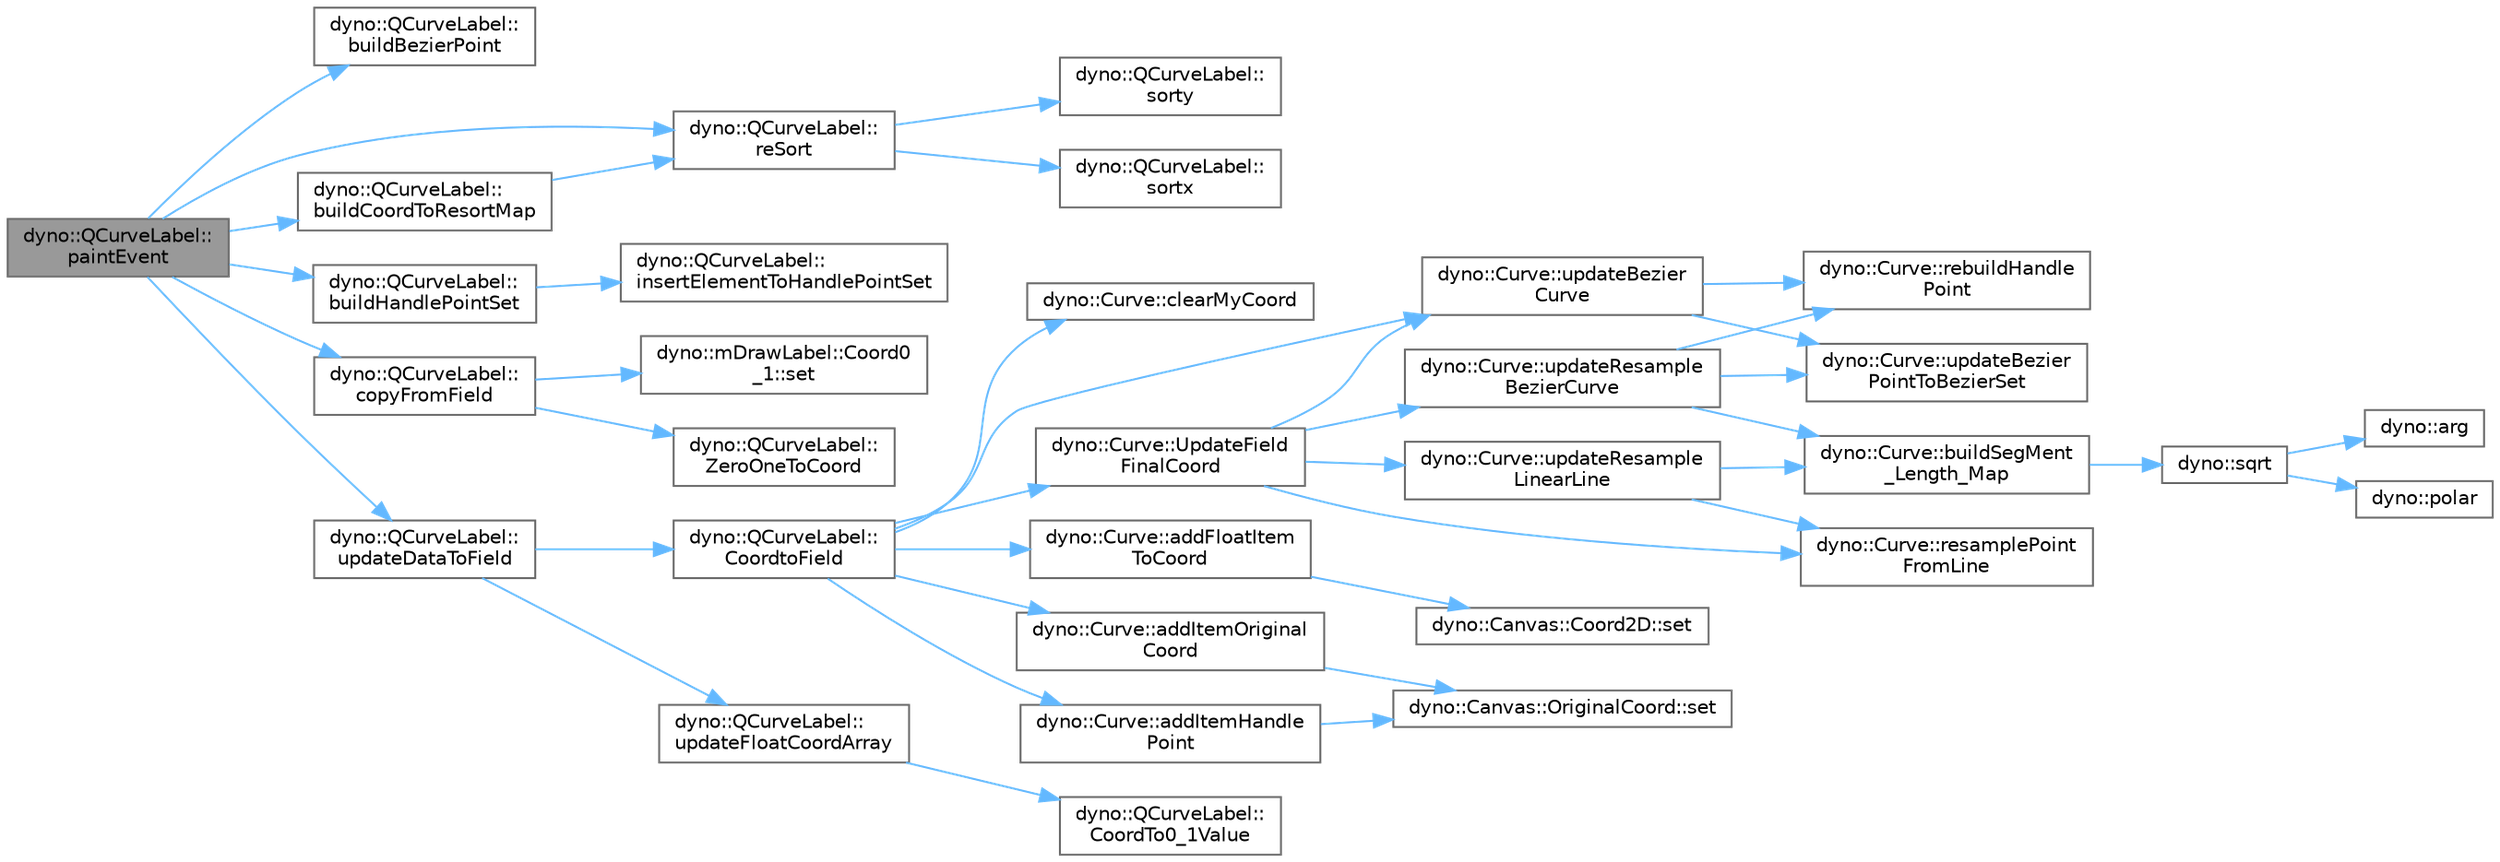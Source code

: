 digraph "dyno::QCurveLabel::paintEvent"
{
 // LATEX_PDF_SIZE
  bgcolor="transparent";
  edge [fontname=Helvetica,fontsize=10,labelfontname=Helvetica,labelfontsize=10];
  node [fontname=Helvetica,fontsize=10,shape=box,height=0.2,width=0.4];
  rankdir="LR";
  Node1 [id="Node000001",label="dyno::QCurveLabel::\lpaintEvent",height=0.2,width=0.4,color="gray40", fillcolor="grey60", style="filled", fontcolor="black",tooltip=" "];
  Node1 -> Node2 [id="edge1_Node000001_Node000002",color="steelblue1",style="solid",tooltip=" "];
  Node2 [id="Node000002",label="dyno::QCurveLabel::\lbuildBezierPoint",height=0.2,width=0.4,color="grey40", fillcolor="white", style="filled",URL="$classdyno_1_1_q_curve_label.html#aa516c9784dd55649d24e75f8f1fc5fc3",tooltip=" "];
  Node1 -> Node3 [id="edge2_Node000001_Node000003",color="steelblue1",style="solid",tooltip=" "];
  Node3 [id="Node000003",label="dyno::QCurveLabel::\lbuildCoordToResortMap",height=0.2,width=0.4,color="grey40", fillcolor="white", style="filled",URL="$classdyno_1_1_q_curve_label.html#a93078ca124fcb8323fac89cd4801db11",tooltip=" "];
  Node3 -> Node4 [id="edge3_Node000003_Node000004",color="steelblue1",style="solid",tooltip=" "];
  Node4 [id="Node000004",label="dyno::QCurveLabel::\lreSort",height=0.2,width=0.4,color="grey40", fillcolor="white", style="filled",URL="$classdyno_1_1_q_curve_label.html#a3878b2869d3e549e1940b04ca06b1401",tooltip=" "];
  Node4 -> Node5 [id="edge4_Node000004_Node000005",color="steelblue1",style="solid",tooltip=" "];
  Node5 [id="Node000005",label="dyno::QCurveLabel::\lsortx",height=0.2,width=0.4,color="grey40", fillcolor="white", style="filled",URL="$classdyno_1_1_q_curve_label.html#a7a8dc98b95c136b54ce6f10c3bd6d935",tooltip=" "];
  Node4 -> Node6 [id="edge5_Node000004_Node000006",color="steelblue1",style="solid",tooltip=" "];
  Node6 [id="Node000006",label="dyno::QCurveLabel::\lsorty",height=0.2,width=0.4,color="grey40", fillcolor="white", style="filled",URL="$classdyno_1_1_q_curve_label.html#abcddebe32988a71b92b056ca1149e116",tooltip=" "];
  Node1 -> Node7 [id="edge6_Node000001_Node000007",color="steelblue1",style="solid",tooltip=" "];
  Node7 [id="Node000007",label="dyno::QCurveLabel::\lbuildHandlePointSet",height=0.2,width=0.4,color="grey40", fillcolor="white", style="filled",URL="$classdyno_1_1_q_curve_label.html#a29124ff4fa5d837b2bdae498b9bed6bc",tooltip=" "];
  Node7 -> Node8 [id="edge7_Node000007_Node000008",color="steelblue1",style="solid",tooltip=" "];
  Node8 [id="Node000008",label="dyno::QCurveLabel::\linsertElementToHandlePointSet",height=0.2,width=0.4,color="grey40", fillcolor="white", style="filled",URL="$classdyno_1_1_q_curve_label.html#ace7ded0197b204c9b31da915a0f2c70e",tooltip=" "];
  Node1 -> Node9 [id="edge8_Node000001_Node000009",color="steelblue1",style="solid",tooltip=" "];
  Node9 [id="Node000009",label="dyno::QCurveLabel::\lcopyFromField",height=0.2,width=0.4,color="grey40", fillcolor="white", style="filled",URL="$classdyno_1_1_q_curve_label.html#ac70f57f0b318ff34ac99f0078b5dfebf",tooltip=" "];
  Node9 -> Node10 [id="edge9_Node000009_Node000010",color="steelblue1",style="solid",tooltip=" "];
  Node10 [id="Node000010",label="dyno::mDrawLabel::Coord0\l_1::set",height=0.2,width=0.4,color="grey40", fillcolor="white", style="filled",URL="$structdyno_1_1m_draw_label_1_1_coord0__1.html#a2061baedf48001f7918b3f95ead140fe",tooltip=" "];
  Node9 -> Node11 [id="edge10_Node000009_Node000011",color="steelblue1",style="solid",tooltip=" "];
  Node11 [id="Node000011",label="dyno::QCurveLabel::\lZeroOneToCoord",height=0.2,width=0.4,color="grey40", fillcolor="white", style="filled",URL="$classdyno_1_1_q_curve_label.html#a8748d005d0d073d77b89ab99bf04cf1c",tooltip=" "];
  Node1 -> Node4 [id="edge11_Node000001_Node000004",color="steelblue1",style="solid",tooltip=" "];
  Node1 -> Node12 [id="edge12_Node000001_Node000012",color="steelblue1",style="solid",tooltip=" "];
  Node12 [id="Node000012",label="dyno::QCurveLabel::\lupdateDataToField",height=0.2,width=0.4,color="grey40", fillcolor="white", style="filled",URL="$classdyno_1_1_q_curve_label.html#af2c5bb123018516a7490b84cdb2798f6",tooltip=" "];
  Node12 -> Node13 [id="edge13_Node000012_Node000013",color="steelblue1",style="solid",tooltip=" "];
  Node13 [id="Node000013",label="dyno::QCurveLabel::\lCoordtoField",height=0.2,width=0.4,color="grey40", fillcolor="white", style="filled",URL="$classdyno_1_1_q_curve_label.html#ae1a8d7bf41c9a09f1d99f9745984b394",tooltip=" "];
  Node13 -> Node14 [id="edge14_Node000013_Node000014",color="steelblue1",style="solid",tooltip=" "];
  Node14 [id="Node000014",label="dyno::Curve::addFloatItem\lToCoord",height=0.2,width=0.4,color="grey40", fillcolor="white", style="filled",URL="$classdyno_1_1_curve.html#ac7c9e5df50991c39fd70813ee9b1fd36",tooltip=" "];
  Node14 -> Node15 [id="edge15_Node000014_Node000015",color="steelblue1",style="solid",tooltip=" "];
  Node15 [id="Node000015",label="dyno::Canvas::Coord2D::set",height=0.2,width=0.4,color="grey40", fillcolor="white", style="filled",URL="$structdyno_1_1_canvas_1_1_coord2_d.html#a4a93793340804298c0d3b93cc0074fb4",tooltip=" "];
  Node13 -> Node16 [id="edge16_Node000013_Node000016",color="steelblue1",style="solid",tooltip=" "];
  Node16 [id="Node000016",label="dyno::Curve::addItemHandle\lPoint",height=0.2,width=0.4,color="grey40", fillcolor="white", style="filled",URL="$classdyno_1_1_curve.html#ac26f521b5d417eb6db16790e9ab907cd",tooltip=" "];
  Node16 -> Node17 [id="edge17_Node000016_Node000017",color="steelblue1",style="solid",tooltip=" "];
  Node17 [id="Node000017",label="dyno::Canvas::OriginalCoord::set",height=0.2,width=0.4,color="grey40", fillcolor="white", style="filled",URL="$structdyno_1_1_canvas_1_1_original_coord.html#aecb33648dd2b44ccf67da7176aec5714",tooltip=" "];
  Node13 -> Node18 [id="edge18_Node000013_Node000018",color="steelblue1",style="solid",tooltip=" "];
  Node18 [id="Node000018",label="dyno::Curve::addItemOriginal\lCoord",height=0.2,width=0.4,color="grey40", fillcolor="white", style="filled",URL="$classdyno_1_1_curve.html#ad1f5136524e9c27f7eee9c02ac20b95e",tooltip=" "];
  Node18 -> Node17 [id="edge19_Node000018_Node000017",color="steelblue1",style="solid",tooltip=" "];
  Node13 -> Node19 [id="edge20_Node000013_Node000019",color="steelblue1",style="solid",tooltip=" "];
  Node19 [id="Node000019",label="dyno::Curve::clearMyCoord",height=0.2,width=0.4,color="grey40", fillcolor="white", style="filled",URL="$classdyno_1_1_curve.html#a6b1fa4451c21aaa02a3410769caaec24",tooltip=" "];
  Node13 -> Node20 [id="edge21_Node000013_Node000020",color="steelblue1",style="solid",tooltip=" "];
  Node20 [id="Node000020",label="dyno::Curve::updateBezier\lCurve",height=0.2,width=0.4,color="grey40", fillcolor="white", style="filled",URL="$classdyno_1_1_curve.html#a6edb2e4e7bfad93ddb209e2b078479a6",tooltip=" "];
  Node20 -> Node21 [id="edge22_Node000020_Node000021",color="steelblue1",style="solid",tooltip=" "];
  Node21 [id="Node000021",label="dyno::Curve::rebuildHandle\lPoint",height=0.2,width=0.4,color="grey40", fillcolor="white", style="filled",URL="$classdyno_1_1_curve.html#a60736a7a8a8693feb0cffe709aa10b70",tooltip=" "];
  Node20 -> Node22 [id="edge23_Node000020_Node000022",color="steelblue1",style="solid",tooltip=" "];
  Node22 [id="Node000022",label="dyno::Curve::updateBezier\lPointToBezierSet",height=0.2,width=0.4,color="grey40", fillcolor="white", style="filled",URL="$classdyno_1_1_curve.html#a6227763099bbba17de18bfa35c6d393b",tooltip=" "];
  Node13 -> Node23 [id="edge24_Node000013_Node000023",color="steelblue1",style="solid",tooltip=" "];
  Node23 [id="Node000023",label="dyno::Curve::UpdateField\lFinalCoord",height=0.2,width=0.4,color="grey40", fillcolor="white", style="filled",URL="$classdyno_1_1_curve.html#a7db3e6ec645d16dcf56e43cc54fbe459",tooltip=" "];
  Node23 -> Node24 [id="edge25_Node000023_Node000024",color="steelblue1",style="solid",tooltip=" "];
  Node24 [id="Node000024",label="dyno::Curve::resamplePoint\lFromLine",height=0.2,width=0.4,color="grey40", fillcolor="white", style="filled",URL="$classdyno_1_1_curve.html#a3e2d7a7c65ad926896f0aaabcef92235",tooltip=" "];
  Node23 -> Node20 [id="edge26_Node000023_Node000020",color="steelblue1",style="solid",tooltip=" "];
  Node23 -> Node25 [id="edge27_Node000023_Node000025",color="steelblue1",style="solid",tooltip=" "];
  Node25 [id="Node000025",label="dyno::Curve::updateResample\lBezierCurve",height=0.2,width=0.4,color="grey40", fillcolor="white", style="filled",URL="$classdyno_1_1_curve.html#a1ae9f76a2148ab26374b2e1838a33c1d",tooltip=" "];
  Node25 -> Node26 [id="edge28_Node000025_Node000026",color="steelblue1",style="solid",tooltip=" "];
  Node26 [id="Node000026",label="dyno::Curve::buildSegMent\l_Length_Map",height=0.2,width=0.4,color="grey40", fillcolor="white", style="filled",URL="$classdyno_1_1_curve.html#a5d4f4f46ac9c6e6530117304524042eb",tooltip=" "];
  Node26 -> Node27 [id="edge29_Node000026_Node000027",color="steelblue1",style="solid",tooltip=" "];
  Node27 [id="Node000027",label="dyno::sqrt",height=0.2,width=0.4,color="grey40", fillcolor="white", style="filled",URL="$namespacedyno.html#ac2d9bbc99f7fd7afbe6b0889eff86281",tooltip=" "];
  Node27 -> Node28 [id="edge30_Node000027_Node000028",color="steelblue1",style="solid",tooltip=" "];
  Node28 [id="Node000028",label="dyno::arg",height=0.2,width=0.4,color="grey40", fillcolor="white", style="filled",URL="$namespacedyno.html#a04befed6e1a89e4c84fbc7009f951d26",tooltip=" "];
  Node27 -> Node29 [id="edge31_Node000027_Node000029",color="steelblue1",style="solid",tooltip=" "];
  Node29 [id="Node000029",label="dyno::polar",height=0.2,width=0.4,color="grey40", fillcolor="white", style="filled",URL="$namespacedyno.html#ac5d2551b7bf3e82e743324ebf79c203d",tooltip=" "];
  Node25 -> Node21 [id="edge32_Node000025_Node000021",color="steelblue1",style="solid",tooltip=" "];
  Node25 -> Node22 [id="edge33_Node000025_Node000022",color="steelblue1",style="solid",tooltip=" "];
  Node23 -> Node30 [id="edge34_Node000023_Node000030",color="steelblue1",style="solid",tooltip=" "];
  Node30 [id="Node000030",label="dyno::Curve::updateResample\lLinearLine",height=0.2,width=0.4,color="grey40", fillcolor="white", style="filled",URL="$classdyno_1_1_curve.html#ac7ff893e251801e7d088ca1db2dae675",tooltip=" "];
  Node30 -> Node26 [id="edge35_Node000030_Node000026",color="steelblue1",style="solid",tooltip=" "];
  Node30 -> Node24 [id="edge36_Node000030_Node000024",color="steelblue1",style="solid",tooltip=" "];
  Node12 -> Node31 [id="edge37_Node000012_Node000031",color="steelblue1",style="solid",tooltip=" "];
  Node31 [id="Node000031",label="dyno::QCurveLabel::\lupdateFloatCoordArray",height=0.2,width=0.4,color="grey40", fillcolor="white", style="filled",URL="$classdyno_1_1_q_curve_label.html#a5a0ade1caabcdeabf0f56a78cf21d1bb",tooltip=" "];
  Node31 -> Node32 [id="edge38_Node000031_Node000032",color="steelblue1",style="solid",tooltip=" "];
  Node32 [id="Node000032",label="dyno::QCurveLabel::\lCoordTo0_1Value",height=0.2,width=0.4,color="grey40", fillcolor="white", style="filled",URL="$classdyno_1_1_q_curve_label.html#a7c64b973eccace368c6df41aa06ebd66",tooltip=" "];
}
